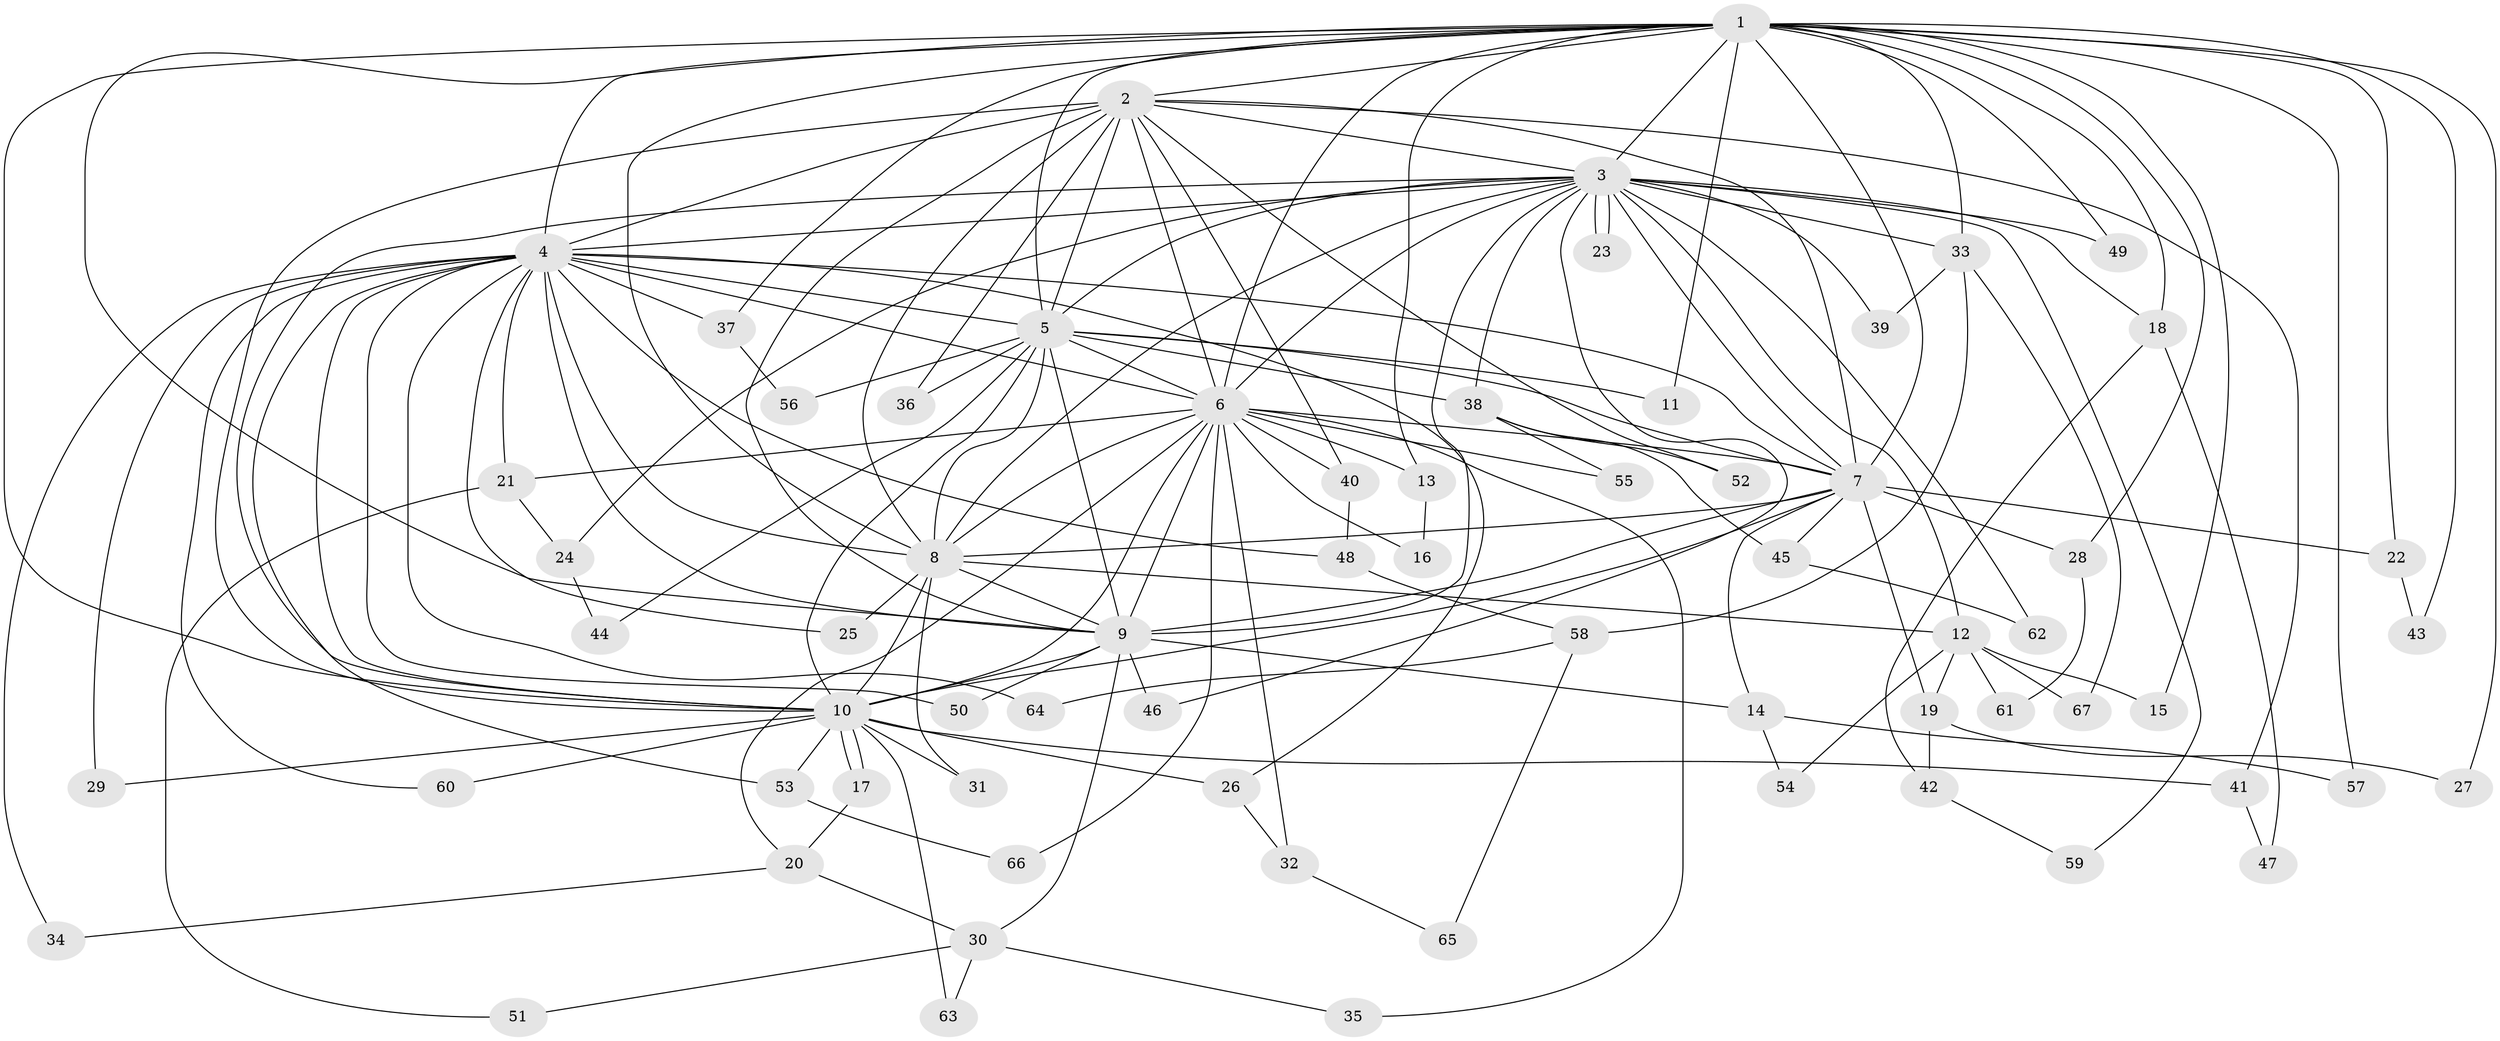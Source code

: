 // coarse degree distribution, {17: 0.043478260869565216, 10: 0.021739130434782608, 20: 0.043478260869565216, 19: 0.021739130434782608, 12: 0.021739130434782608, 13: 0.021739130434782608, 11: 0.021739130434782608, 2: 0.45652173913043476, 7: 0.043478260869565216, 3: 0.10869565217391304, 4: 0.15217391304347827, 5: 0.043478260869565216}
// Generated by graph-tools (version 1.1) at 2025/23/03/03/25 07:23:45]
// undirected, 67 vertices, 159 edges
graph export_dot {
graph [start="1"]
  node [color=gray90,style=filled];
  1;
  2;
  3;
  4;
  5;
  6;
  7;
  8;
  9;
  10;
  11;
  12;
  13;
  14;
  15;
  16;
  17;
  18;
  19;
  20;
  21;
  22;
  23;
  24;
  25;
  26;
  27;
  28;
  29;
  30;
  31;
  32;
  33;
  34;
  35;
  36;
  37;
  38;
  39;
  40;
  41;
  42;
  43;
  44;
  45;
  46;
  47;
  48;
  49;
  50;
  51;
  52;
  53;
  54;
  55;
  56;
  57;
  58;
  59;
  60;
  61;
  62;
  63;
  64;
  65;
  66;
  67;
  1 -- 2;
  1 -- 3;
  1 -- 4;
  1 -- 5;
  1 -- 6;
  1 -- 7;
  1 -- 8;
  1 -- 9;
  1 -- 10;
  1 -- 11;
  1 -- 13;
  1 -- 15;
  1 -- 18;
  1 -- 22;
  1 -- 27;
  1 -- 28;
  1 -- 33;
  1 -- 37;
  1 -- 43;
  1 -- 49;
  1 -- 57;
  2 -- 3;
  2 -- 4;
  2 -- 5;
  2 -- 6;
  2 -- 7;
  2 -- 8;
  2 -- 9;
  2 -- 10;
  2 -- 36;
  2 -- 40;
  2 -- 41;
  2 -- 52;
  3 -- 4;
  3 -- 5;
  3 -- 6;
  3 -- 7;
  3 -- 8;
  3 -- 9;
  3 -- 10;
  3 -- 12;
  3 -- 18;
  3 -- 23;
  3 -- 23;
  3 -- 24;
  3 -- 33;
  3 -- 38;
  3 -- 39;
  3 -- 46;
  3 -- 49;
  3 -- 59;
  3 -- 62;
  4 -- 5;
  4 -- 6;
  4 -- 7;
  4 -- 8;
  4 -- 9;
  4 -- 10;
  4 -- 21;
  4 -- 25;
  4 -- 26;
  4 -- 29;
  4 -- 34;
  4 -- 37;
  4 -- 48;
  4 -- 50;
  4 -- 53;
  4 -- 60;
  4 -- 64;
  5 -- 6;
  5 -- 7;
  5 -- 8;
  5 -- 9;
  5 -- 10;
  5 -- 11;
  5 -- 36;
  5 -- 38;
  5 -- 44;
  5 -- 56;
  6 -- 7;
  6 -- 8;
  6 -- 9;
  6 -- 10;
  6 -- 13;
  6 -- 16;
  6 -- 20;
  6 -- 21;
  6 -- 32;
  6 -- 35;
  6 -- 40;
  6 -- 55;
  6 -- 66;
  7 -- 8;
  7 -- 9;
  7 -- 10;
  7 -- 14;
  7 -- 19;
  7 -- 22;
  7 -- 28;
  7 -- 45;
  8 -- 9;
  8 -- 10;
  8 -- 12;
  8 -- 25;
  8 -- 31;
  9 -- 10;
  9 -- 14;
  9 -- 30;
  9 -- 46;
  9 -- 50;
  10 -- 17;
  10 -- 17;
  10 -- 26;
  10 -- 29;
  10 -- 31;
  10 -- 41;
  10 -- 53;
  10 -- 60;
  10 -- 63;
  12 -- 15;
  12 -- 19;
  12 -- 54;
  12 -- 61;
  12 -- 67;
  13 -- 16;
  14 -- 54;
  14 -- 57;
  17 -- 20;
  18 -- 42;
  18 -- 47;
  19 -- 27;
  19 -- 42;
  20 -- 30;
  20 -- 34;
  21 -- 24;
  21 -- 51;
  22 -- 43;
  24 -- 44;
  26 -- 32;
  28 -- 61;
  30 -- 35;
  30 -- 51;
  30 -- 63;
  32 -- 65;
  33 -- 39;
  33 -- 58;
  33 -- 67;
  37 -- 56;
  38 -- 45;
  38 -- 52;
  38 -- 55;
  40 -- 48;
  41 -- 47;
  42 -- 59;
  45 -- 62;
  48 -- 58;
  53 -- 66;
  58 -- 64;
  58 -- 65;
}

